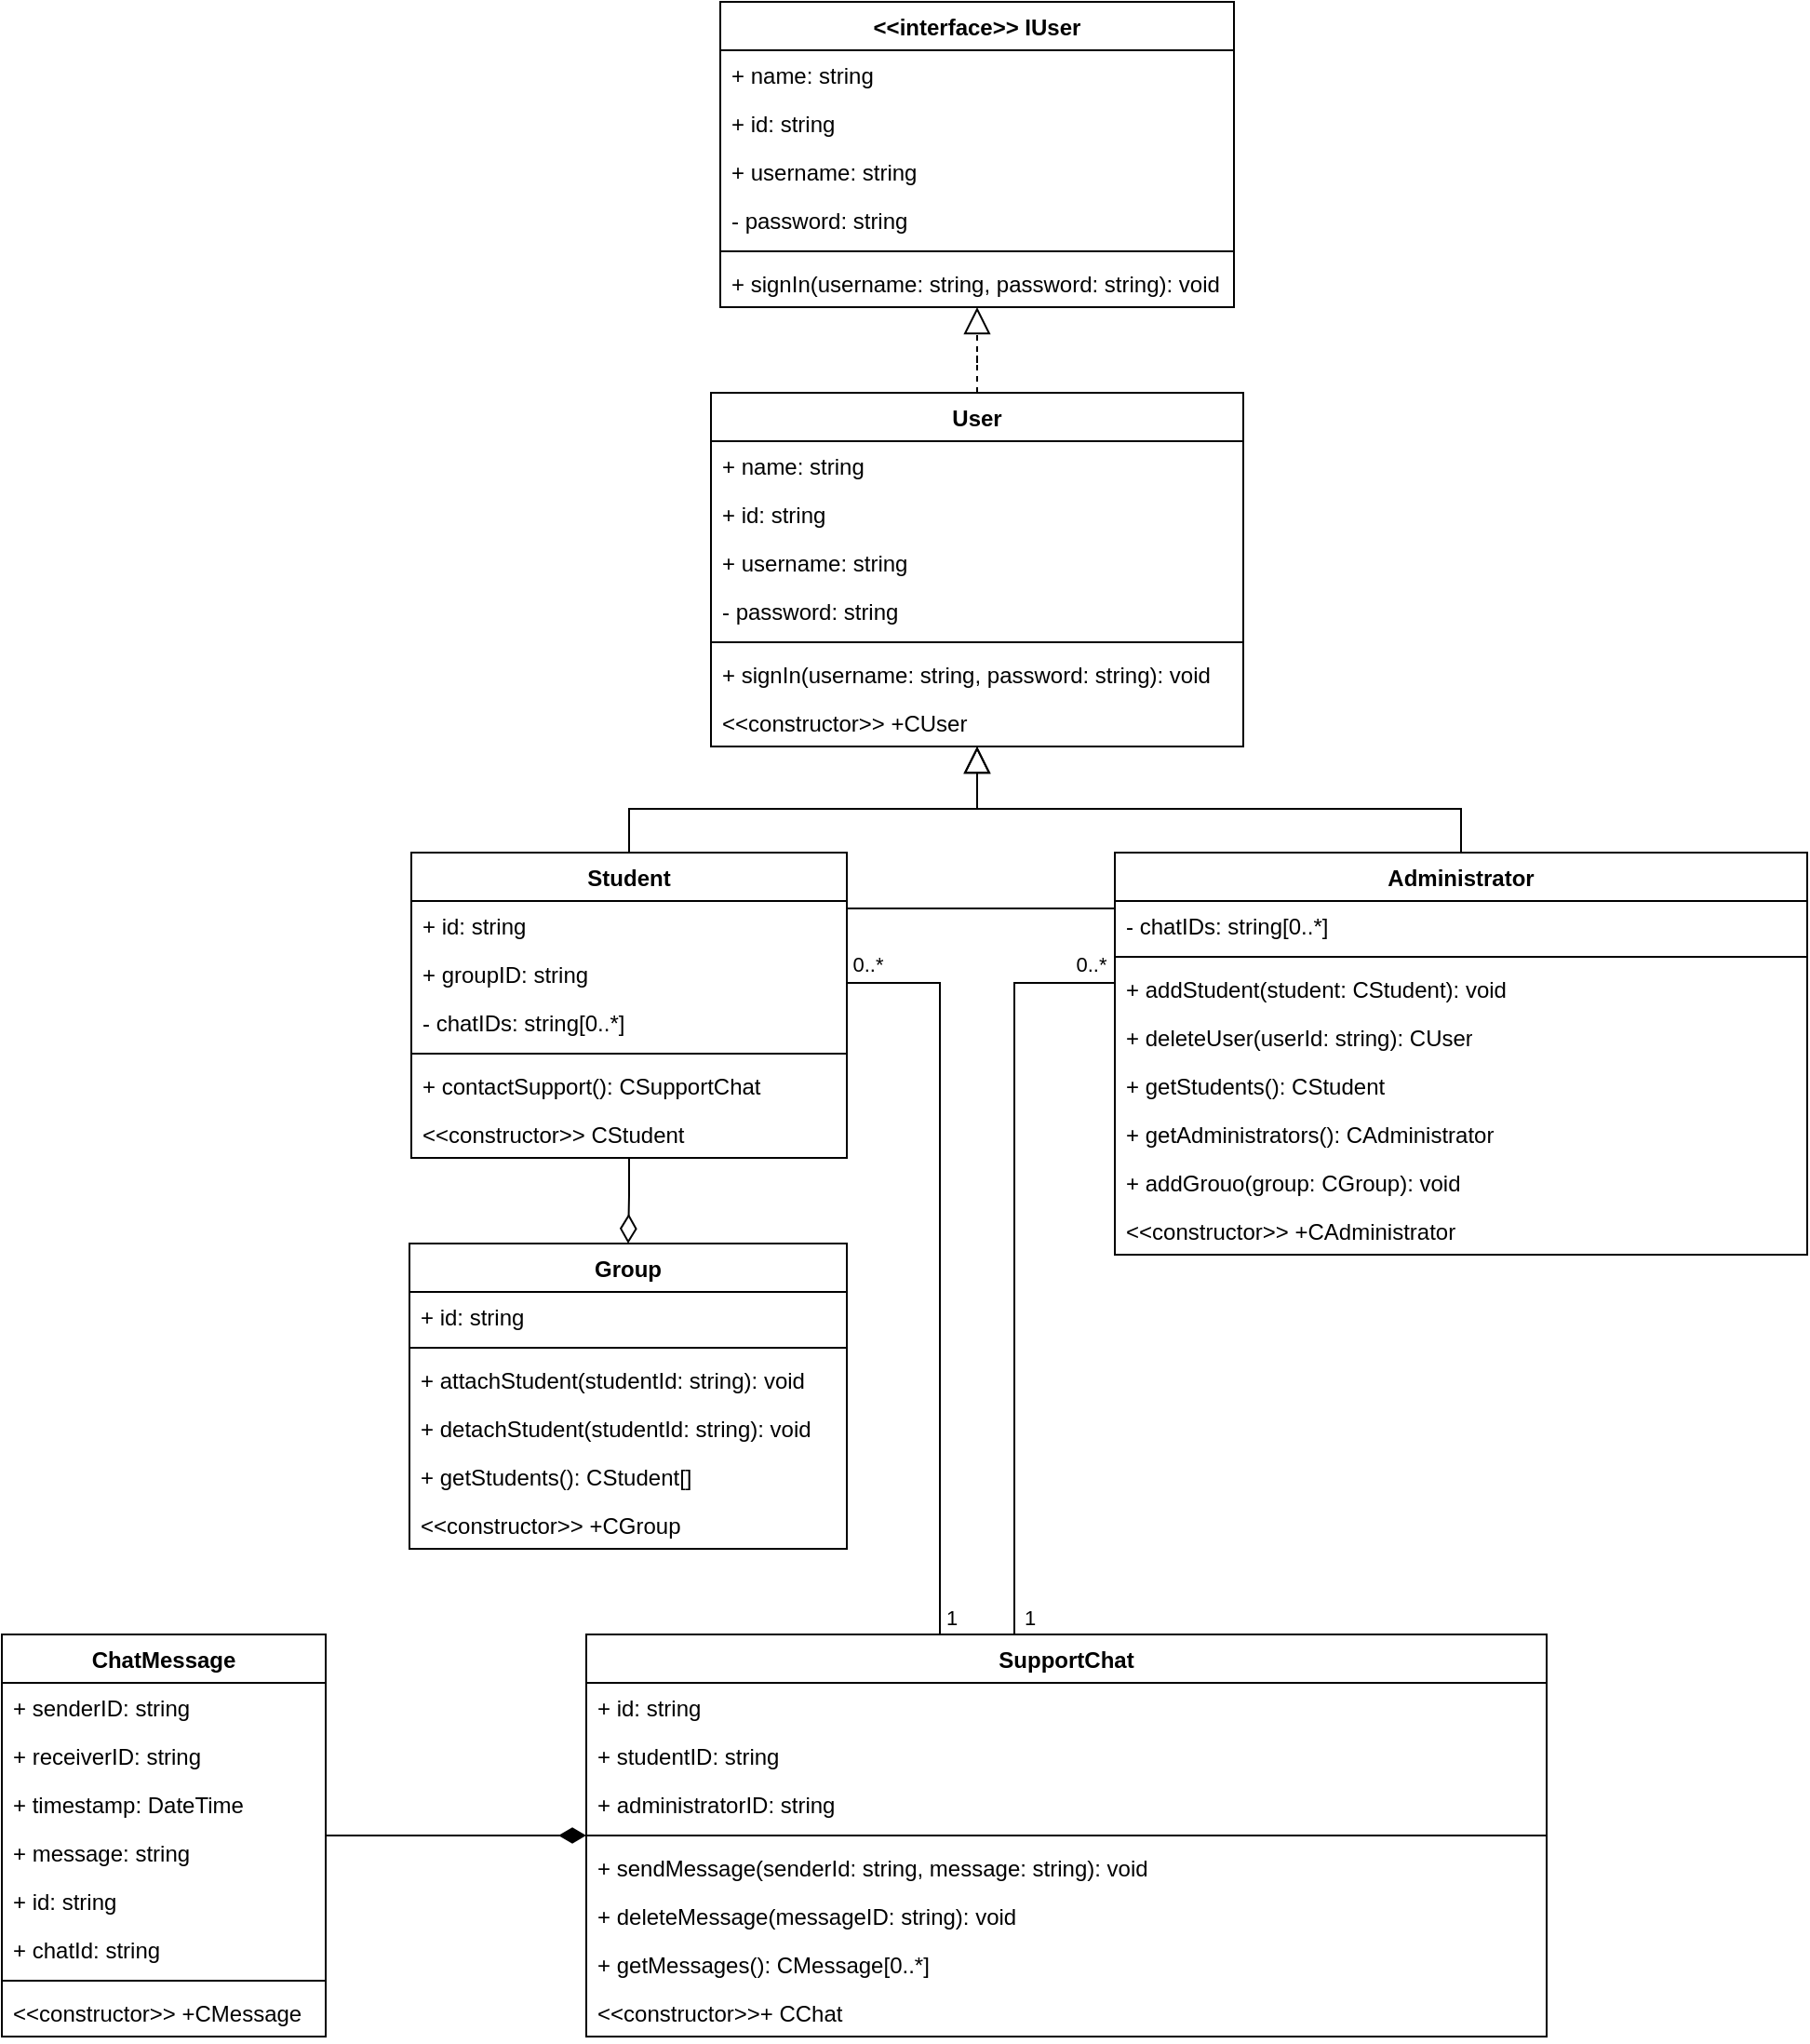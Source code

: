 <mxfile version="24.7.12">
  <diagram id="C5RBs43oDa-KdzZeNtuy" name="Page-1">
    <mxGraphModel dx="1877" dy="522" grid="1" gridSize="10" guides="1" tooltips="1" connect="1" arrows="0" fold="1" page="1" pageScale="1" pageWidth="827" pageHeight="1169" math="0" shadow="0">
      <root>
        <mxCell id="WIyWlLk6GJQsqaUBKTNV-0" />
        <mxCell id="WIyWlLk6GJQsqaUBKTNV-1" parent="WIyWlLk6GJQsqaUBKTNV-0" />
        <mxCell id="smnOxHgna7KKG46n1vhN-0" value="User" style="swimlane;fontStyle=1;align=center;verticalAlign=top;childLayout=stackLayout;horizontal=1;startSize=26;horizontalStack=0;resizeParent=1;resizeParentMax=0;resizeLast=0;collapsible=1;marginBottom=0;whiteSpace=wrap;html=1;" parent="WIyWlLk6GJQsqaUBKTNV-1" vertex="1">
          <mxGeometry x="131" y="220" width="286" height="190" as="geometry" />
        </mxCell>
        <mxCell id="smnOxHgna7KKG46n1vhN-1" value="+ name: string" style="text;strokeColor=none;fillColor=none;align=left;verticalAlign=top;spacingLeft=4;spacingRight=4;overflow=hidden;rotatable=0;points=[[0,0.5],[1,0.5]];portConstraint=eastwest;whiteSpace=wrap;html=1;" parent="smnOxHgna7KKG46n1vhN-0" vertex="1">
          <mxGeometry y="26" width="286" height="26" as="geometry" />
        </mxCell>
        <mxCell id="smnOxHgna7KKG46n1vhN-51" value="+ id: string" style="text;strokeColor=none;fillColor=none;align=left;verticalAlign=top;spacingLeft=4;spacingRight=4;overflow=hidden;rotatable=0;points=[[0,0.5],[1,0.5]];portConstraint=eastwest;whiteSpace=wrap;html=1;" parent="smnOxHgna7KKG46n1vhN-0" vertex="1">
          <mxGeometry y="52" width="286" height="26" as="geometry" />
        </mxCell>
        <mxCell id="Vn2jGvoGDyOa7jBfPX1W-2" value="+ username: string" style="text;strokeColor=none;fillColor=none;align=left;verticalAlign=top;spacingLeft=4;spacingRight=4;overflow=hidden;rotatable=0;points=[[0,0.5],[1,0.5]];portConstraint=eastwest;whiteSpace=wrap;html=1;" parent="smnOxHgna7KKG46n1vhN-0" vertex="1">
          <mxGeometry y="78" width="286" height="26" as="geometry" />
        </mxCell>
        <mxCell id="Vn2jGvoGDyOa7jBfPX1W-3" value="- password: string" style="text;strokeColor=none;fillColor=none;align=left;verticalAlign=top;spacingLeft=4;spacingRight=4;overflow=hidden;rotatable=0;points=[[0,0.5],[1,0.5]];portConstraint=eastwest;whiteSpace=wrap;html=1;" parent="smnOxHgna7KKG46n1vhN-0" vertex="1">
          <mxGeometry y="104" width="286" height="26" as="geometry" />
        </mxCell>
        <mxCell id="smnOxHgna7KKG46n1vhN-2" value="" style="line;strokeWidth=1;fillColor=none;align=left;verticalAlign=middle;spacingTop=-1;spacingLeft=3;spacingRight=3;rotatable=0;labelPosition=right;points=[];portConstraint=eastwest;strokeColor=inherit;" parent="smnOxHgna7KKG46n1vhN-0" vertex="1">
          <mxGeometry y="130" width="286" height="8" as="geometry" />
        </mxCell>
        <mxCell id="smnOxHgna7KKG46n1vhN-3" value="+ signIn(username: string, password: string): void" style="text;strokeColor=none;fillColor=none;align=left;verticalAlign=top;spacingLeft=4;spacingRight=4;overflow=hidden;rotatable=0;points=[[0,0.5],[1,0.5]];portConstraint=eastwest;whiteSpace=wrap;html=1;" parent="smnOxHgna7KKG46n1vhN-0" vertex="1">
          <mxGeometry y="138" width="286" height="26" as="geometry" />
        </mxCell>
        <mxCell id="smnOxHgna7KKG46n1vhN-128" value="&amp;lt;&amp;lt;constructor&amp;gt;&amp;gt; +CUser" style="text;strokeColor=none;fillColor=none;align=left;verticalAlign=top;spacingLeft=4;spacingRight=4;overflow=hidden;rotatable=0;points=[[0,0.5],[1,0.5]];portConstraint=eastwest;whiteSpace=wrap;html=1;" parent="smnOxHgna7KKG46n1vhN-0" vertex="1">
          <mxGeometry y="164" width="286" height="26" as="geometry" />
        </mxCell>
        <mxCell id="smnOxHgna7KKG46n1vhN-55" style="edgeStyle=orthogonalEdgeStyle;rounded=0;orthogonalLoop=1;jettySize=auto;html=1;exitX=0.5;exitY=0;exitDx=0;exitDy=0;entryX=0.5;entryY=1;entryDx=0;entryDy=0;endArrow=block;endFill=0;endSize=12;" parent="WIyWlLk6GJQsqaUBKTNV-1" source="smnOxHgna7KKG46n1vhN-4" target="smnOxHgna7KKG46n1vhN-0" edge="1">
          <mxGeometry relative="1" as="geometry" />
        </mxCell>
        <mxCell id="smnOxHgna7KKG46n1vhN-4" value="Student" style="swimlane;fontStyle=1;align=center;verticalAlign=top;childLayout=stackLayout;horizontal=1;startSize=26;horizontalStack=0;resizeParent=1;resizeParentMax=0;resizeLast=0;collapsible=1;marginBottom=0;whiteSpace=wrap;html=1;" parent="WIyWlLk6GJQsqaUBKTNV-1" vertex="1">
          <mxGeometry x="-30" y="467" width="234" height="164" as="geometry" />
        </mxCell>
        <mxCell id="y6h9Met-m3ms6UTeHzmo-0" value="+ id: string" style="text;strokeColor=none;fillColor=none;align=left;verticalAlign=top;spacingLeft=4;spacingRight=4;overflow=hidden;rotatable=0;points=[[0,0.5],[1,0.5]];portConstraint=eastwest;whiteSpace=wrap;html=1;" vertex="1" parent="smnOxHgna7KKG46n1vhN-4">
          <mxGeometry y="26" width="234" height="26" as="geometry" />
        </mxCell>
        <mxCell id="smnOxHgna7KKG46n1vhN-120" value="+ groupID: string" style="text;strokeColor=none;fillColor=none;align=left;verticalAlign=top;spacingLeft=4;spacingRight=4;overflow=hidden;rotatable=0;points=[[0,0.5],[1,0.5]];portConstraint=eastwest;whiteSpace=wrap;html=1;" parent="smnOxHgna7KKG46n1vhN-4" vertex="1">
          <mxGeometry y="52" width="234" height="26" as="geometry" />
        </mxCell>
        <mxCell id="smnOxHgna7KKG46n1vhN-85" value="- chatIDs: string[0..*]" style="text;strokeColor=none;fillColor=none;align=left;verticalAlign=top;spacingLeft=4;spacingRight=4;overflow=hidden;rotatable=0;points=[[0,0.5],[1,0.5]];portConstraint=eastwest;whiteSpace=wrap;html=1;" parent="smnOxHgna7KKG46n1vhN-4" vertex="1">
          <mxGeometry y="78" width="234" height="26" as="geometry" />
        </mxCell>
        <mxCell id="smnOxHgna7KKG46n1vhN-6" value="" style="line;strokeWidth=1;fillColor=none;align=left;verticalAlign=middle;spacingTop=-1;spacingLeft=3;spacingRight=3;rotatable=0;labelPosition=right;points=[];portConstraint=eastwest;strokeColor=inherit;" parent="smnOxHgna7KKG46n1vhN-4" vertex="1">
          <mxGeometry y="104" width="234" height="8" as="geometry" />
        </mxCell>
        <mxCell id="smnOxHgna7KKG46n1vhN-7" value="+ contactSupport(): CSupportChat" style="text;strokeColor=none;fillColor=none;align=left;verticalAlign=top;spacingLeft=4;spacingRight=4;overflow=hidden;rotatable=0;points=[[0,0.5],[1,0.5]];portConstraint=eastwest;whiteSpace=wrap;html=1;" parent="smnOxHgna7KKG46n1vhN-4" vertex="1">
          <mxGeometry y="112" width="234" height="26" as="geometry" />
        </mxCell>
        <mxCell id="smnOxHgna7KKG46n1vhN-127" value="&amp;lt;&amp;lt;constructor&amp;gt;&amp;gt; CStudent" style="text;strokeColor=none;fillColor=none;align=left;verticalAlign=top;spacingLeft=4;spacingRight=4;overflow=hidden;rotatable=0;points=[[0,0.5],[1,0.5]];portConstraint=eastwest;whiteSpace=wrap;html=1;" parent="smnOxHgna7KKG46n1vhN-4" vertex="1">
          <mxGeometry y="138" width="234" height="26" as="geometry" />
        </mxCell>
        <mxCell id="smnOxHgna7KKG46n1vhN-57" style="edgeStyle=orthogonalEdgeStyle;rounded=0;orthogonalLoop=1;jettySize=auto;html=1;exitX=0.5;exitY=0;exitDx=0;exitDy=0;endArrow=block;endFill=0;endSize=12;" parent="WIyWlLk6GJQsqaUBKTNV-1" source="smnOxHgna7KKG46n1vhN-8" target="smnOxHgna7KKG46n1vhN-0" edge="1">
          <mxGeometry relative="1" as="geometry" />
        </mxCell>
        <mxCell id="smnOxHgna7KKG46n1vhN-8" value="Administrator" style="swimlane;fontStyle=1;align=center;verticalAlign=top;childLayout=stackLayout;horizontal=1;startSize=26;horizontalStack=0;resizeParent=1;resizeParentMax=0;resizeLast=0;collapsible=1;marginBottom=0;whiteSpace=wrap;html=1;" parent="WIyWlLk6GJQsqaUBKTNV-1" vertex="1">
          <mxGeometry x="348" y="467" width="372" height="216" as="geometry">
            <mxRectangle x="348" y="467" width="110" height="30" as="alternateBounds" />
          </mxGeometry>
        </mxCell>
        <mxCell id="smnOxHgna7KKG46n1vhN-9" value="- chatIDs: string[0..*]" style="text;strokeColor=none;fillColor=none;align=left;verticalAlign=top;spacingLeft=4;spacingRight=4;overflow=hidden;rotatable=0;points=[[0,0.5],[1,0.5]];portConstraint=eastwest;whiteSpace=wrap;html=1;" parent="smnOxHgna7KKG46n1vhN-8" vertex="1">
          <mxGeometry y="26" width="372" height="26" as="geometry" />
        </mxCell>
        <mxCell id="smnOxHgna7KKG46n1vhN-10" value="" style="line;strokeWidth=1;fillColor=none;align=left;verticalAlign=middle;spacingTop=-1;spacingLeft=3;spacingRight=3;rotatable=0;labelPosition=right;points=[];portConstraint=eastwest;strokeColor=inherit;" parent="smnOxHgna7KKG46n1vhN-8" vertex="1">
          <mxGeometry y="52" width="372" height="8" as="geometry" />
        </mxCell>
        <mxCell id="smnOxHgna7KKG46n1vhN-11" value="+ addStudent(student: CStudent): void" style="text;strokeColor=none;fillColor=none;align=left;verticalAlign=top;spacingLeft=4;spacingRight=4;overflow=hidden;rotatable=0;points=[[0,0.5],[1,0.5]];portConstraint=eastwest;whiteSpace=wrap;html=1;" parent="smnOxHgna7KKG46n1vhN-8" vertex="1">
          <mxGeometry y="60" width="372" height="26" as="geometry" />
        </mxCell>
        <mxCell id="smnOxHgna7KKG46n1vhN-13" value="+ deleteUser(userId: string): CUser" style="text;strokeColor=none;fillColor=none;align=left;verticalAlign=top;spacingLeft=4;spacingRight=4;overflow=hidden;rotatable=0;points=[[0,0.5],[1,0.5]];portConstraint=eastwest;whiteSpace=wrap;html=1;" parent="smnOxHgna7KKG46n1vhN-8" vertex="1">
          <mxGeometry y="86" width="372" height="26" as="geometry" />
        </mxCell>
        <mxCell id="smnOxHgna7KKG46n1vhN-118" value="+ getStudents(): CStudent" style="text;strokeColor=none;fillColor=none;align=left;verticalAlign=top;spacingLeft=4;spacingRight=4;overflow=hidden;rotatable=0;points=[[0,0.5],[1,0.5]];portConstraint=eastwest;whiteSpace=wrap;html=1;" parent="smnOxHgna7KKG46n1vhN-8" vertex="1">
          <mxGeometry y="112" width="372" height="26" as="geometry" />
        </mxCell>
        <mxCell id="smnOxHgna7KKG46n1vhN-124" value="+ getAdministrators(): CAdministrator" style="text;strokeColor=none;fillColor=none;align=left;verticalAlign=top;spacingLeft=4;spacingRight=4;overflow=hidden;rotatable=0;points=[[0,0.5],[1,0.5]];portConstraint=eastwest;whiteSpace=wrap;html=1;" parent="smnOxHgna7KKG46n1vhN-8" vertex="1">
          <mxGeometry y="138" width="372" height="26" as="geometry" />
        </mxCell>
        <mxCell id="JKt0yMCVsp480K4Zxo3B-1" value="+ addGrouo(group: CGroup): void" style="text;strokeColor=none;fillColor=none;align=left;verticalAlign=top;spacingLeft=4;spacingRight=4;overflow=hidden;rotatable=0;points=[[0,0.5],[1,0.5]];portConstraint=eastwest;whiteSpace=wrap;html=1;" parent="smnOxHgna7KKG46n1vhN-8" vertex="1">
          <mxGeometry y="164" width="372" height="26" as="geometry" />
        </mxCell>
        <mxCell id="smnOxHgna7KKG46n1vhN-126" value="&amp;lt;&amp;lt;constructor&amp;gt;&amp;gt; +CAdministrator" style="text;strokeColor=none;fillColor=none;align=left;verticalAlign=top;spacingLeft=4;spacingRight=4;overflow=hidden;rotatable=0;points=[[0,0.5],[1,0.5]];portConstraint=eastwest;whiteSpace=wrap;html=1;" parent="smnOxHgna7KKG46n1vhN-8" vertex="1">
          <mxGeometry y="190" width="372" height="26" as="geometry" />
        </mxCell>
        <mxCell id="smnOxHgna7KKG46n1vhN-70" value="ChatMessage" style="swimlane;fontStyle=1;align=center;verticalAlign=top;childLayout=stackLayout;horizontal=1;startSize=26;horizontalStack=0;resizeParent=1;resizeParentMax=0;resizeLast=0;collapsible=1;marginBottom=0;whiteSpace=wrap;html=1;" parent="WIyWlLk6GJQsqaUBKTNV-1" vertex="1">
          <mxGeometry x="-250" y="887" width="174" height="216" as="geometry" />
        </mxCell>
        <mxCell id="smnOxHgna7KKG46n1vhN-71" value="+ senderID: string" style="text;strokeColor=none;fillColor=none;align=left;verticalAlign=top;spacingLeft=4;spacingRight=4;overflow=hidden;rotatable=0;points=[[0,0.5],[1,0.5]];portConstraint=eastwest;whiteSpace=wrap;html=1;" parent="smnOxHgna7KKG46n1vhN-70" vertex="1">
          <mxGeometry y="26" width="174" height="26" as="geometry" />
        </mxCell>
        <mxCell id="smnOxHgna7KKG46n1vhN-74" value="+ receiverID: string" style="text;strokeColor=none;fillColor=none;align=left;verticalAlign=top;spacingLeft=4;spacingRight=4;overflow=hidden;rotatable=0;points=[[0,0.5],[1,0.5]];portConstraint=eastwest;whiteSpace=wrap;html=1;" parent="smnOxHgna7KKG46n1vhN-70" vertex="1">
          <mxGeometry y="52" width="174" height="26" as="geometry" />
        </mxCell>
        <mxCell id="smnOxHgna7KKG46n1vhN-79" value="+ timestamp: DateTime" style="text;strokeColor=none;fillColor=none;align=left;verticalAlign=top;spacingLeft=4;spacingRight=4;overflow=hidden;rotatable=0;points=[[0,0.5],[1,0.5]];portConstraint=eastwest;whiteSpace=wrap;html=1;" parent="smnOxHgna7KKG46n1vhN-70" vertex="1">
          <mxGeometry y="78" width="174" height="26" as="geometry" />
        </mxCell>
        <mxCell id="smnOxHgna7KKG46n1vhN-80" value="+ message: string" style="text;strokeColor=none;fillColor=none;align=left;verticalAlign=top;spacingLeft=4;spacingRight=4;overflow=hidden;rotatable=0;points=[[0,0.5],[1,0.5]];portConstraint=eastwest;whiteSpace=wrap;html=1;" parent="smnOxHgna7KKG46n1vhN-70" vertex="1">
          <mxGeometry y="104" width="174" height="26" as="geometry" />
        </mxCell>
        <mxCell id="JKt0yMCVsp480K4Zxo3B-4" value="+ id: string" style="text;strokeColor=none;fillColor=none;align=left;verticalAlign=top;spacingLeft=4;spacingRight=4;overflow=hidden;rotatable=0;points=[[0,0.5],[1,0.5]];portConstraint=eastwest;whiteSpace=wrap;html=1;" parent="smnOxHgna7KKG46n1vhN-70" vertex="1">
          <mxGeometry y="130" width="174" height="26" as="geometry" />
        </mxCell>
        <mxCell id="smnOxHgna7KKG46n1vhN-82" value="+ chatId: string" style="text;strokeColor=none;fillColor=none;align=left;verticalAlign=top;spacingLeft=4;spacingRight=4;overflow=hidden;rotatable=0;points=[[0,0.5],[1,0.5]];portConstraint=eastwest;whiteSpace=wrap;html=1;" parent="smnOxHgna7KKG46n1vhN-70" vertex="1">
          <mxGeometry y="156" width="174" height="26" as="geometry" />
        </mxCell>
        <mxCell id="smnOxHgna7KKG46n1vhN-72" value="" style="line;strokeWidth=1;fillColor=none;align=left;verticalAlign=middle;spacingTop=-1;spacingLeft=3;spacingRight=3;rotatable=0;labelPosition=right;points=[];portConstraint=eastwest;strokeColor=inherit;" parent="smnOxHgna7KKG46n1vhN-70" vertex="1">
          <mxGeometry y="182" width="174" height="8" as="geometry" />
        </mxCell>
        <mxCell id="smnOxHgna7KKG46n1vhN-123" value="&amp;lt;&amp;lt;constructor&amp;gt;&amp;gt; +CMessage" style="text;strokeColor=none;fillColor=none;align=left;verticalAlign=top;spacingLeft=4;spacingRight=4;overflow=hidden;rotatable=0;points=[[0,0.5],[1,0.5]];portConstraint=eastwest;whiteSpace=wrap;html=1;" parent="smnOxHgna7KKG46n1vhN-70" vertex="1">
          <mxGeometry y="190" width="174" height="26" as="geometry" />
        </mxCell>
        <mxCell id="smnOxHgna7KKG46n1vhN-75" value="SupportChat" style="swimlane;fontStyle=1;align=center;verticalAlign=top;childLayout=stackLayout;horizontal=1;startSize=26;horizontalStack=0;resizeParent=1;resizeParentMax=0;resizeLast=0;collapsible=1;marginBottom=0;whiteSpace=wrap;html=1;" parent="WIyWlLk6GJQsqaUBKTNV-1" vertex="1">
          <mxGeometry x="64" y="887" width="516" height="216" as="geometry" />
        </mxCell>
        <mxCell id="smnOxHgna7KKG46n1vhN-76" value="+ id: string" style="text;strokeColor=none;fillColor=none;align=left;verticalAlign=top;spacingLeft=4;spacingRight=4;overflow=hidden;rotatable=0;points=[[0,0.5],[1,0.5]];portConstraint=eastwest;whiteSpace=wrap;html=1;" parent="smnOxHgna7KKG46n1vhN-75" vertex="1">
          <mxGeometry y="26" width="516" height="26" as="geometry" />
        </mxCell>
        <mxCell id="smnOxHgna7KKG46n1vhN-105" value="+ studentID: string" style="text;strokeColor=none;fillColor=none;align=left;verticalAlign=top;spacingLeft=4;spacingRight=4;overflow=hidden;rotatable=0;points=[[0,0.5],[1,0.5]];portConstraint=eastwest;whiteSpace=wrap;html=1;" parent="smnOxHgna7KKG46n1vhN-75" vertex="1">
          <mxGeometry y="52" width="516" height="26" as="geometry" />
        </mxCell>
        <mxCell id="smnOxHgna7KKG46n1vhN-106" value="+ administratorID: string" style="text;strokeColor=none;fillColor=none;align=left;verticalAlign=top;spacingLeft=4;spacingRight=4;overflow=hidden;rotatable=0;points=[[0,0.5],[1,0.5]];portConstraint=eastwest;whiteSpace=wrap;html=1;" parent="smnOxHgna7KKG46n1vhN-75" vertex="1">
          <mxGeometry y="78" width="516" height="26" as="geometry" />
        </mxCell>
        <mxCell id="smnOxHgna7KKG46n1vhN-77" value="" style="line;strokeWidth=1;fillColor=none;align=left;verticalAlign=middle;spacingTop=-1;spacingLeft=3;spacingRight=3;rotatable=0;labelPosition=right;points=[];portConstraint=eastwest;strokeColor=inherit;" parent="smnOxHgna7KKG46n1vhN-75" vertex="1">
          <mxGeometry y="104" width="516" height="8" as="geometry" />
        </mxCell>
        <mxCell id="smnOxHgna7KKG46n1vhN-78" value="+ sendMessage(senderId: string, message: string): void" style="text;strokeColor=none;fillColor=none;align=left;verticalAlign=top;spacingLeft=4;spacingRight=4;overflow=hidden;rotatable=0;points=[[0,0.5],[1,0.5]];portConstraint=eastwest;whiteSpace=wrap;html=1;" parent="smnOxHgna7KKG46n1vhN-75" vertex="1">
          <mxGeometry y="112" width="516" height="26" as="geometry" />
        </mxCell>
        <mxCell id="smnOxHgna7KKG46n1vhN-81" value="+ deleteMessage(messageID: string): void" style="text;strokeColor=none;fillColor=none;align=left;verticalAlign=top;spacingLeft=4;spacingRight=4;overflow=hidden;rotatable=0;points=[[0,0.5],[1,0.5]];portConstraint=eastwest;whiteSpace=wrap;html=1;" parent="smnOxHgna7KKG46n1vhN-75" vertex="1">
          <mxGeometry y="138" width="516" height="26" as="geometry" />
        </mxCell>
        <mxCell id="smnOxHgna7KKG46n1vhN-117" value="+ getMessages(): CMessage[0..*]" style="text;strokeColor=none;fillColor=none;align=left;verticalAlign=top;spacingLeft=4;spacingRight=4;overflow=hidden;rotatable=0;points=[[0,0.5],[1,0.5]];portConstraint=eastwest;whiteSpace=wrap;html=1;" parent="smnOxHgna7KKG46n1vhN-75" vertex="1">
          <mxGeometry y="164" width="516" height="26" as="geometry" />
        </mxCell>
        <mxCell id="smnOxHgna7KKG46n1vhN-119" value="&amp;lt;&amp;lt;constructor&amp;gt;&amp;gt;+ CChat" style="text;strokeColor=none;fillColor=none;align=left;verticalAlign=top;spacingLeft=4;spacingRight=4;overflow=hidden;rotatable=0;points=[[0,0.5],[1,0.5]];portConstraint=eastwest;whiteSpace=wrap;html=1;" parent="smnOxHgna7KKG46n1vhN-75" vertex="1">
          <mxGeometry y="190" width="516" height="26" as="geometry" />
        </mxCell>
        <mxCell id="smnOxHgna7KKG46n1vhN-86" style="edgeStyle=orthogonalEdgeStyle;rounded=0;orthogonalLoop=1;jettySize=auto;html=1;endArrow=diamondThin;endFill=1;endSize=12;" parent="WIyWlLk6GJQsqaUBKTNV-1" source="smnOxHgna7KKG46n1vhN-70" target="smnOxHgna7KKG46n1vhN-75" edge="1">
          <mxGeometry relative="1" as="geometry">
            <mxPoint x="-26" y="897" as="targetPoint" />
          </mxGeometry>
        </mxCell>
        <mxCell id="smnOxHgna7KKG46n1vhN-90" value="Group" style="swimlane;fontStyle=1;align=center;verticalAlign=top;childLayout=stackLayout;horizontal=1;startSize=26;horizontalStack=0;resizeParent=1;resizeParentMax=0;resizeLast=0;collapsible=1;marginBottom=0;whiteSpace=wrap;html=1;" parent="WIyWlLk6GJQsqaUBKTNV-1" vertex="1">
          <mxGeometry x="-31" y="677" width="235" height="164" as="geometry" />
        </mxCell>
        <mxCell id="JKt0yMCVsp480K4Zxo3B-0" value="+ id: string" style="text;strokeColor=none;fillColor=none;align=left;verticalAlign=top;spacingLeft=4;spacingRight=4;overflow=hidden;rotatable=0;points=[[0,0.5],[1,0.5]];portConstraint=eastwest;whiteSpace=wrap;html=1;" parent="smnOxHgna7KKG46n1vhN-90" vertex="1">
          <mxGeometry y="26" width="235" height="26" as="geometry" />
        </mxCell>
        <mxCell id="smnOxHgna7KKG46n1vhN-92" value="" style="line;strokeWidth=1;fillColor=none;align=left;verticalAlign=middle;spacingTop=-1;spacingLeft=3;spacingRight=3;rotatable=0;labelPosition=right;points=[];portConstraint=eastwest;strokeColor=inherit;" parent="smnOxHgna7KKG46n1vhN-90" vertex="1">
          <mxGeometry y="52" width="235" height="8" as="geometry" />
        </mxCell>
        <mxCell id="smnOxHgna7KKG46n1vhN-93" value="+ attachStudent(studentId: string): void" style="text;strokeColor=none;fillColor=none;align=left;verticalAlign=top;spacingLeft=4;spacingRight=4;overflow=hidden;rotatable=0;points=[[0,0.5],[1,0.5]];portConstraint=eastwest;whiteSpace=wrap;html=1;" parent="smnOxHgna7KKG46n1vhN-90" vertex="1">
          <mxGeometry y="60" width="235" height="26" as="geometry" />
        </mxCell>
        <mxCell id="smnOxHgna7KKG46n1vhN-95" value="+ detachStudent(studentId: string): void" style="text;strokeColor=none;fillColor=none;align=left;verticalAlign=top;spacingLeft=4;spacingRight=4;overflow=hidden;rotatable=0;points=[[0,0.5],[1,0.5]];portConstraint=eastwest;whiteSpace=wrap;html=1;" parent="smnOxHgna7KKG46n1vhN-90" vertex="1">
          <mxGeometry y="86" width="235" height="26" as="geometry" />
        </mxCell>
        <mxCell id="JKt0yMCVsp480K4Zxo3B-3" value="+ getStudents(): CStudent[]" style="text;strokeColor=none;fillColor=none;align=left;verticalAlign=top;spacingLeft=4;spacingRight=4;overflow=hidden;rotatable=0;points=[[0,0.5],[1,0.5]];portConstraint=eastwest;whiteSpace=wrap;html=1;" parent="smnOxHgna7KKG46n1vhN-90" vertex="1">
          <mxGeometry y="112" width="235" height="26" as="geometry" />
        </mxCell>
        <mxCell id="smnOxHgna7KKG46n1vhN-125" value="&amp;lt;&amp;lt;constructor&amp;gt;&amp;gt; +CGroup" style="text;strokeColor=none;fillColor=none;align=left;verticalAlign=top;spacingLeft=4;spacingRight=4;overflow=hidden;rotatable=0;points=[[0,0.5],[1,0.5]];portConstraint=eastwest;whiteSpace=wrap;html=1;" parent="smnOxHgna7KKG46n1vhN-90" vertex="1">
          <mxGeometry y="138" width="235" height="26" as="geometry" />
        </mxCell>
        <mxCell id="smnOxHgna7KKG46n1vhN-94" style="edgeStyle=orthogonalEdgeStyle;rounded=0;orthogonalLoop=1;jettySize=auto;html=1;endArrow=diamondThin;endFill=0;endSize=13;" parent="WIyWlLk6GJQsqaUBKTNV-1" source="smnOxHgna7KKG46n1vhN-4" target="smnOxHgna7KKG46n1vhN-90" edge="1">
          <mxGeometry relative="1" as="geometry" />
        </mxCell>
        <mxCell id="smnOxHgna7KKG46n1vhN-96" style="edgeStyle=orthogonalEdgeStyle;rounded=0;orthogonalLoop=1;jettySize=auto;html=1;endArrow=none;endFill=0;endSize=13;" parent="WIyWlLk6GJQsqaUBKTNV-1" source="smnOxHgna7KKG46n1vhN-4" target="smnOxHgna7KKG46n1vhN-75" edge="1">
          <mxGeometry relative="1" as="geometry">
            <Array as="points">
              <mxPoint x="254" y="537" />
            </Array>
          </mxGeometry>
        </mxCell>
        <mxCell id="smnOxHgna7KKG46n1vhN-101" value="1" style="edgeLabel;html=1;align=center;verticalAlign=middle;resizable=0;points=[];" parent="smnOxHgna7KKG46n1vhN-96" vertex="1" connectable="0">
          <mxGeometry x="-0.783" y="1" relative="1" as="geometry">
            <mxPoint x="12" y="342" as="offset" />
          </mxGeometry>
        </mxCell>
        <mxCell id="smnOxHgna7KKG46n1vhN-102" value="0..*" style="edgeLabel;html=1;align=center;verticalAlign=middle;resizable=0;points=[];" parent="smnOxHgna7KKG46n1vhN-96" vertex="1" connectable="0">
          <mxGeometry x="-0.978" relative="1" as="geometry">
            <mxPoint x="6" y="-10" as="offset" />
          </mxGeometry>
        </mxCell>
        <mxCell id="smnOxHgna7KKG46n1vhN-97" style="edgeStyle=orthogonalEdgeStyle;rounded=0;orthogonalLoop=1;jettySize=auto;html=1;endArrow=none;endFill=0;endSize=12;" parent="WIyWlLk6GJQsqaUBKTNV-1" source="smnOxHgna7KKG46n1vhN-8" edge="1">
          <mxGeometry relative="1" as="geometry">
            <mxPoint x="371" y="537.0" as="sourcePoint" />
            <mxPoint x="274" y="887" as="targetPoint" />
            <Array as="points">
              <mxPoint x="294" y="537" />
              <mxPoint x="294" y="887" />
            </Array>
          </mxGeometry>
        </mxCell>
        <mxCell id="smnOxHgna7KKG46n1vhN-100" value="1" style="edgeLabel;html=1;align=center;verticalAlign=middle;resizable=0;points=[];" parent="smnOxHgna7KKG46n1vhN-97" vertex="1" connectable="0">
          <mxGeometry x="0.849" y="1" relative="1" as="geometry">
            <mxPoint x="7" y="3" as="offset" />
          </mxGeometry>
        </mxCell>
        <mxCell id="smnOxHgna7KKG46n1vhN-103" value="0..*" style="edgeLabel;html=1;align=center;verticalAlign=middle;resizable=0;points=[];" parent="smnOxHgna7KKG46n1vhN-97" vertex="1" connectable="0">
          <mxGeometry x="-0.88" y="-1" relative="1" as="geometry">
            <mxPoint x="12" y="-9" as="offset" />
          </mxGeometry>
        </mxCell>
        <mxCell id="smnOxHgna7KKG46n1vhN-107" style="edgeStyle=orthogonalEdgeStyle;rounded=0;orthogonalLoop=1;jettySize=auto;html=1;endArrow=none;endFill=0;" parent="WIyWlLk6GJQsqaUBKTNV-1" source="smnOxHgna7KKG46n1vhN-8" target="smnOxHgna7KKG46n1vhN-4" edge="1">
          <mxGeometry relative="1" as="geometry">
            <mxPoint x="348" y="477" as="sourcePoint" />
            <mxPoint x="204" y="477" as="targetPoint" />
            <Array as="points">
              <mxPoint x="274" y="497" />
              <mxPoint x="274" y="497" />
            </Array>
          </mxGeometry>
        </mxCell>
        <mxCell id="smnOxHgna7KKG46n1vhN-108" value="&amp;lt;&amp;lt;interface&amp;gt;&amp;gt; IUser" style="swimlane;fontStyle=1;align=center;verticalAlign=top;childLayout=stackLayout;horizontal=1;startSize=26;horizontalStack=0;resizeParent=1;resizeParentMax=0;resizeLast=0;collapsible=1;marginBottom=0;whiteSpace=wrap;html=1;" parent="WIyWlLk6GJQsqaUBKTNV-1" vertex="1">
          <mxGeometry x="136" y="10" width="276" height="164" as="geometry" />
        </mxCell>
        <mxCell id="smnOxHgna7KKG46n1vhN-113" value="+ name: string" style="text;strokeColor=none;fillColor=none;align=left;verticalAlign=top;spacingLeft=4;spacingRight=4;overflow=hidden;rotatable=0;points=[[0,0.5],[1,0.5]];portConstraint=eastwest;whiteSpace=wrap;html=1;" parent="smnOxHgna7KKG46n1vhN-108" vertex="1">
          <mxGeometry y="26" width="276" height="26" as="geometry" />
        </mxCell>
        <mxCell id="smnOxHgna7KKG46n1vhN-114" value="+ id: string" style="text;strokeColor=none;fillColor=none;align=left;verticalAlign=top;spacingLeft=4;spacingRight=4;overflow=hidden;rotatable=0;points=[[0,0.5],[1,0.5]];portConstraint=eastwest;whiteSpace=wrap;html=1;" parent="smnOxHgna7KKG46n1vhN-108" vertex="1">
          <mxGeometry y="52" width="276" height="26" as="geometry" />
        </mxCell>
        <mxCell id="Vn2jGvoGDyOa7jBfPX1W-1" value="+ username: string" style="text;strokeColor=none;fillColor=none;align=left;verticalAlign=top;spacingLeft=4;spacingRight=4;overflow=hidden;rotatable=0;points=[[0,0.5],[1,0.5]];portConstraint=eastwest;whiteSpace=wrap;html=1;" parent="smnOxHgna7KKG46n1vhN-108" vertex="1">
          <mxGeometry y="78" width="276" height="26" as="geometry" />
        </mxCell>
        <mxCell id="Vn2jGvoGDyOa7jBfPX1W-0" value="- password: string" style="text;strokeColor=none;fillColor=none;align=left;verticalAlign=top;spacingLeft=4;spacingRight=4;overflow=hidden;rotatable=0;points=[[0,0.5],[1,0.5]];portConstraint=eastwest;whiteSpace=wrap;html=1;" parent="smnOxHgna7KKG46n1vhN-108" vertex="1">
          <mxGeometry y="104" width="276" height="26" as="geometry" />
        </mxCell>
        <mxCell id="smnOxHgna7KKG46n1vhN-110" value="" style="line;strokeWidth=1;fillColor=none;align=left;verticalAlign=middle;spacingTop=-1;spacingLeft=3;spacingRight=3;rotatable=0;labelPosition=right;points=[];portConstraint=eastwest;strokeColor=inherit;" parent="smnOxHgna7KKG46n1vhN-108" vertex="1">
          <mxGeometry y="130" width="276" height="8" as="geometry" />
        </mxCell>
        <mxCell id="smnOxHgna7KKG46n1vhN-115" value="+ signIn(username: string, password: string): void" style="text;strokeColor=none;fillColor=none;align=left;verticalAlign=top;spacingLeft=4;spacingRight=4;overflow=hidden;rotatable=0;points=[[0,0.5],[1,0.5]];portConstraint=eastwest;whiteSpace=wrap;html=1;" parent="smnOxHgna7KKG46n1vhN-108" vertex="1">
          <mxGeometry y="138" width="276" height="26" as="geometry" />
        </mxCell>
        <mxCell id="smnOxHgna7KKG46n1vhN-116" style="edgeStyle=orthogonalEdgeStyle;rounded=0;orthogonalLoop=1;jettySize=auto;html=1;dashed=1;endArrow=block;endFill=0;endSize=12;" parent="WIyWlLk6GJQsqaUBKTNV-1" source="smnOxHgna7KKG46n1vhN-0" target="smnOxHgna7KKG46n1vhN-108" edge="1">
          <mxGeometry relative="1" as="geometry" />
        </mxCell>
      </root>
    </mxGraphModel>
  </diagram>
</mxfile>

